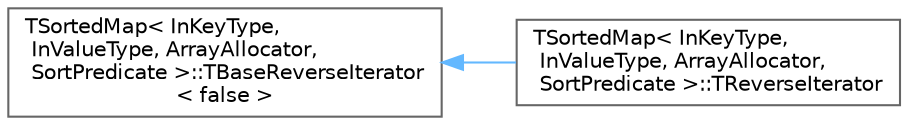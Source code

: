 digraph "Graphical Class Hierarchy"
{
 // INTERACTIVE_SVG=YES
 // LATEX_PDF_SIZE
  bgcolor="transparent";
  edge [fontname=Helvetica,fontsize=10,labelfontname=Helvetica,labelfontsize=10];
  node [fontname=Helvetica,fontsize=10,shape=box,height=0.2,width=0.4];
  rankdir="LR";
  Node0 [id="Node000000",label="TSortedMap\< InKeyType,\l InValueType, ArrayAllocator,\l SortPredicate \>::TBaseReverseIterator\l\< false \>",height=0.2,width=0.4,color="grey40", fillcolor="white", style="filled",URL="$d8/d4f/classTSortedMap_1_1TBaseReverseIterator.html",tooltip=" "];
  Node0 -> Node1 [id="edge8417_Node000000_Node000001",dir="back",color="steelblue1",style="solid",tooltip=" "];
  Node1 [id="Node000001",label="TSortedMap\< InKeyType,\l InValueType, ArrayAllocator,\l SortPredicate \>::TReverseIterator",height=0.2,width=0.4,color="grey40", fillcolor="white", style="filled",URL="$d4/d0d/classTSortedMap_1_1TReverseIterator.html",tooltip="Reverse Map iterator."];
}
